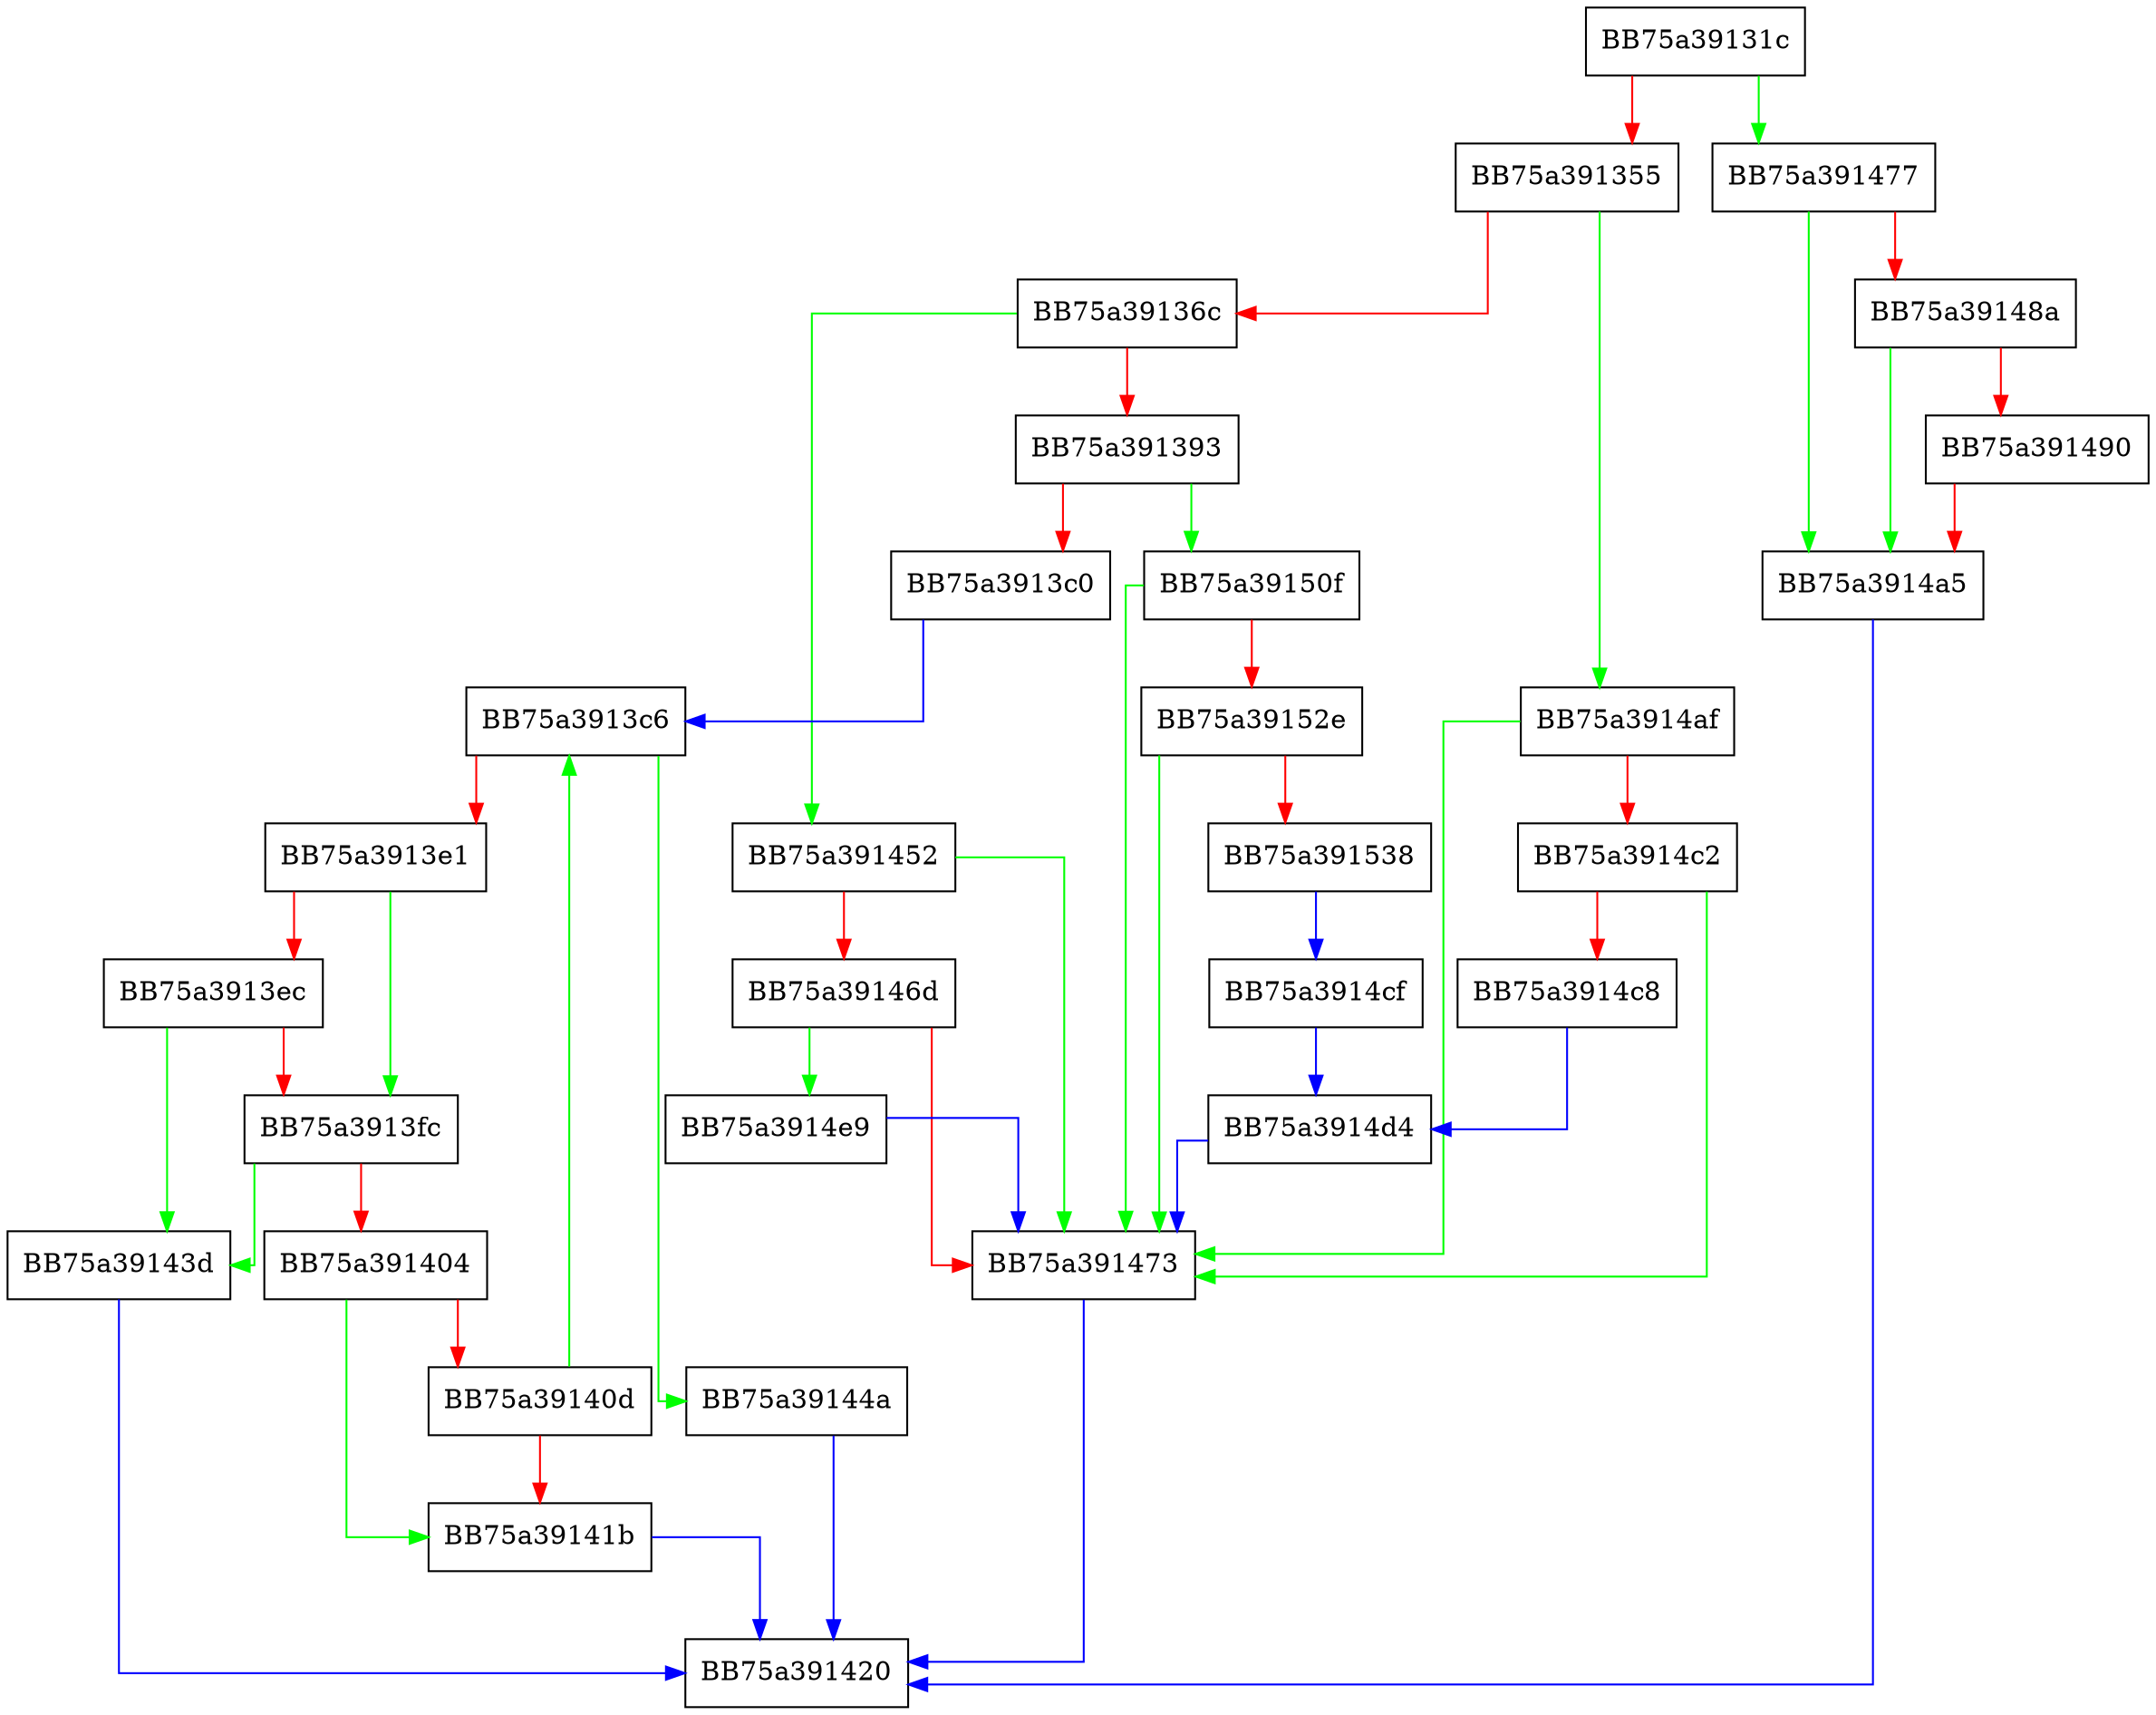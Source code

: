 digraph MemScanQueryImageCodeBase {
  node [shape="box"];
  graph [splines=ortho];
  BB75a39131c -> BB75a391477 [color="green"];
  BB75a39131c -> BB75a391355 [color="red"];
  BB75a391355 -> BB75a3914af [color="green"];
  BB75a391355 -> BB75a39136c [color="red"];
  BB75a39136c -> BB75a391452 [color="green"];
  BB75a39136c -> BB75a391393 [color="red"];
  BB75a391393 -> BB75a39150f [color="green"];
  BB75a391393 -> BB75a3913c0 [color="red"];
  BB75a3913c0 -> BB75a3913c6 [color="blue"];
  BB75a3913c6 -> BB75a39144a [color="green"];
  BB75a3913c6 -> BB75a3913e1 [color="red"];
  BB75a3913e1 -> BB75a3913fc [color="green"];
  BB75a3913e1 -> BB75a3913ec [color="red"];
  BB75a3913ec -> BB75a39143d [color="green"];
  BB75a3913ec -> BB75a3913fc [color="red"];
  BB75a3913fc -> BB75a39143d [color="green"];
  BB75a3913fc -> BB75a391404 [color="red"];
  BB75a391404 -> BB75a39141b [color="green"];
  BB75a391404 -> BB75a39140d [color="red"];
  BB75a39140d -> BB75a3913c6 [color="green"];
  BB75a39140d -> BB75a39141b [color="red"];
  BB75a39141b -> BB75a391420 [color="blue"];
  BB75a39143d -> BB75a391420 [color="blue"];
  BB75a39144a -> BB75a391420 [color="blue"];
  BB75a391452 -> BB75a391473 [color="green"];
  BB75a391452 -> BB75a39146d [color="red"];
  BB75a39146d -> BB75a3914e9 [color="green"];
  BB75a39146d -> BB75a391473 [color="red"];
  BB75a391473 -> BB75a391420 [color="blue"];
  BB75a391477 -> BB75a3914a5 [color="green"];
  BB75a391477 -> BB75a39148a [color="red"];
  BB75a39148a -> BB75a3914a5 [color="green"];
  BB75a39148a -> BB75a391490 [color="red"];
  BB75a391490 -> BB75a3914a5 [color="red"];
  BB75a3914a5 -> BB75a391420 [color="blue"];
  BB75a3914af -> BB75a391473 [color="green"];
  BB75a3914af -> BB75a3914c2 [color="red"];
  BB75a3914c2 -> BB75a391473 [color="green"];
  BB75a3914c2 -> BB75a3914c8 [color="red"];
  BB75a3914c8 -> BB75a3914d4 [color="blue"];
  BB75a3914cf -> BB75a3914d4 [color="blue"];
  BB75a3914d4 -> BB75a391473 [color="blue"];
  BB75a3914e9 -> BB75a391473 [color="blue"];
  BB75a39150f -> BB75a391473 [color="green"];
  BB75a39150f -> BB75a39152e [color="red"];
  BB75a39152e -> BB75a391473 [color="green"];
  BB75a39152e -> BB75a391538 [color="red"];
  BB75a391538 -> BB75a3914cf [color="blue"];
}